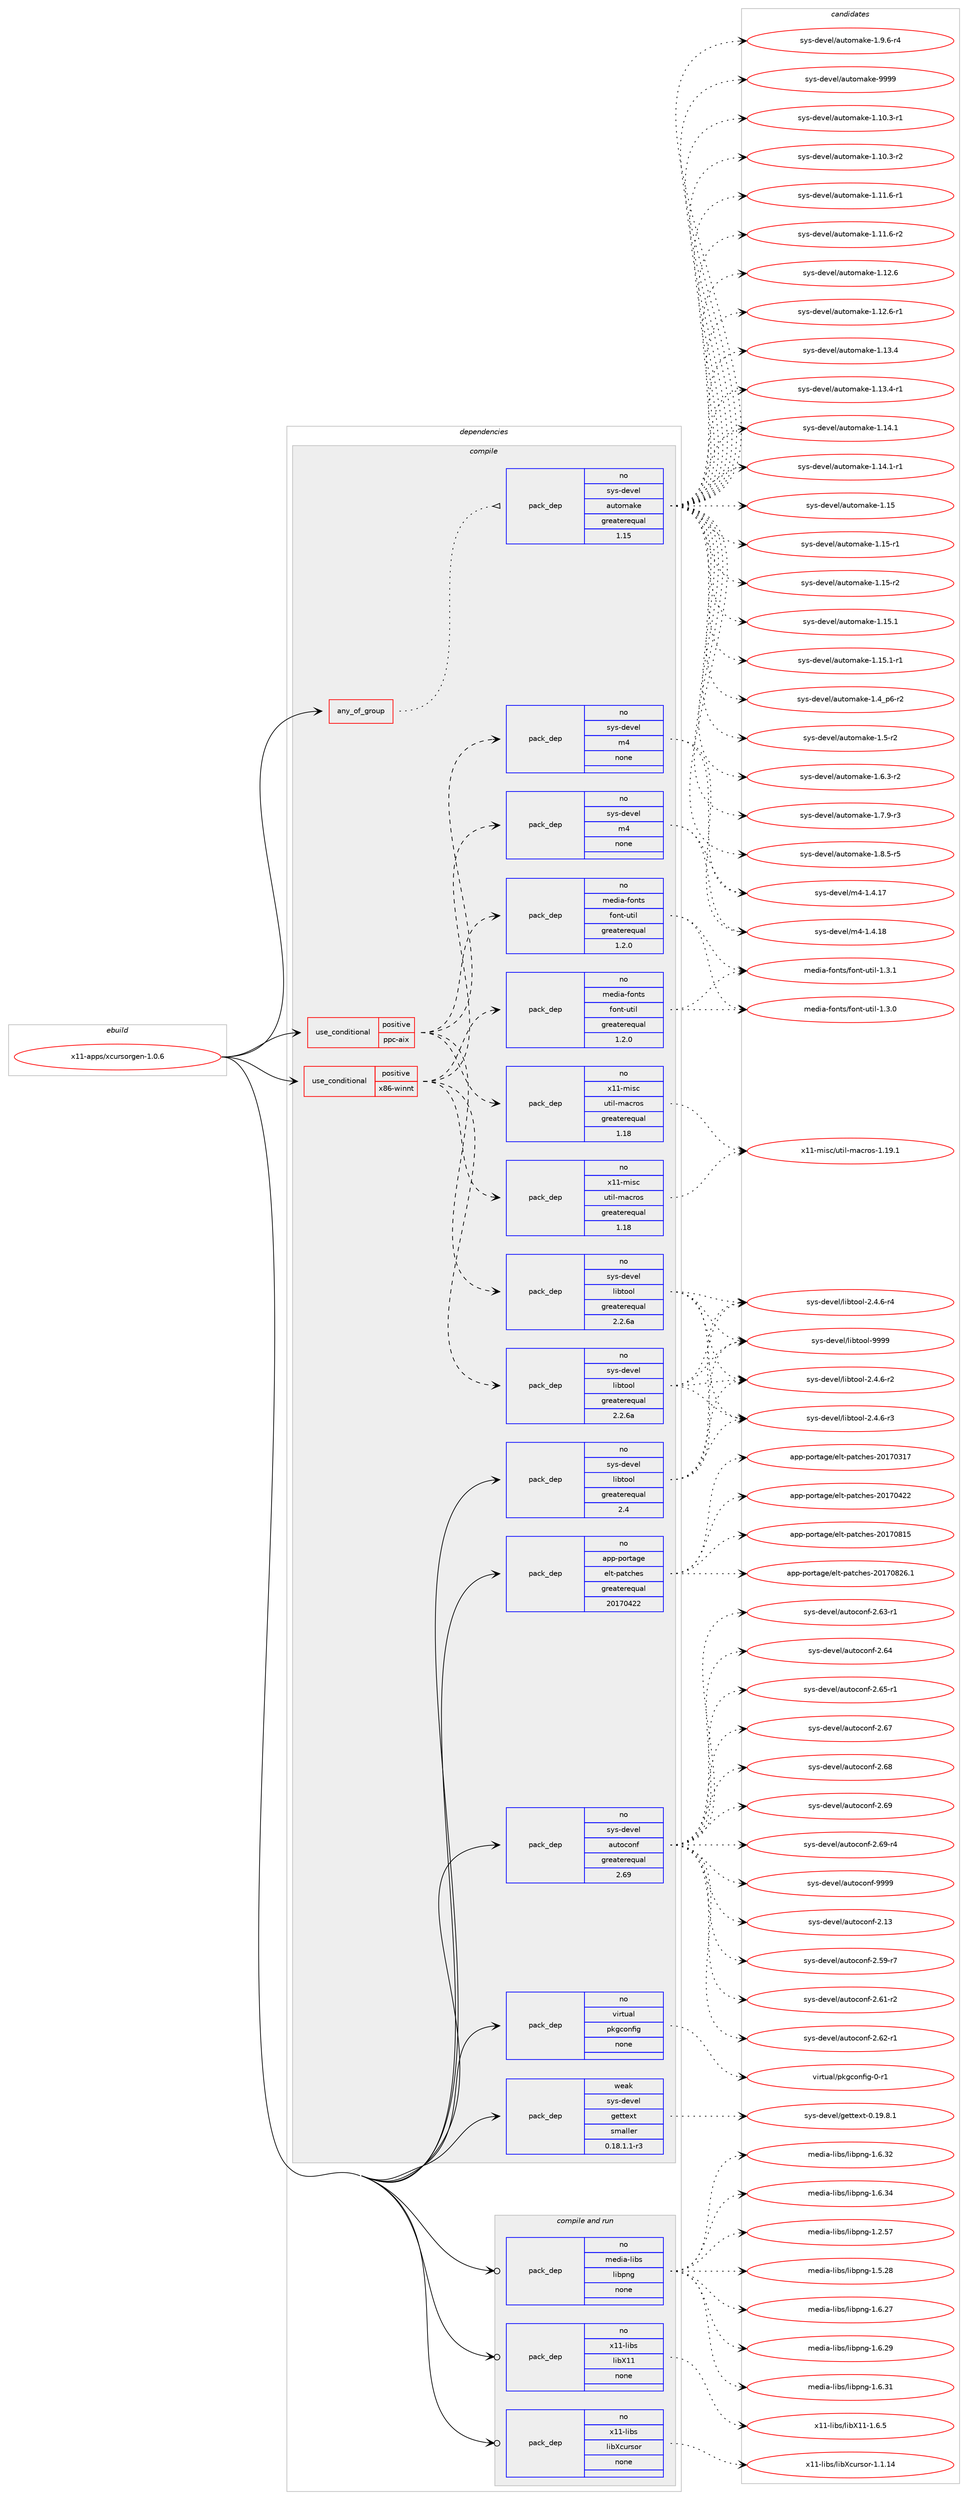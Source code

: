 digraph prolog {

# *************
# Graph options
# *************

newrank=true;
concentrate=true;
compound=true;
graph [rankdir=LR,fontname=Helvetica,fontsize=10,ranksep=1.5];#, ranksep=2.5, nodesep=0.2];
edge  [arrowhead=vee];
node  [fontname=Helvetica,fontsize=10];

# **********
# The ebuild
# **********

subgraph cluster_leftcol {
color=gray;
rank=same;
label=<<i>ebuild</i>>;
id [label="x11-apps/xcursorgen-1.0.6", color=red, width=4, href="../x11-apps/xcursorgen-1.0.6.svg"];
}

# ****************
# The dependencies
# ****************

subgraph cluster_midcol {
color=gray;
label=<<i>dependencies</i>>;
subgraph cluster_compile {
fillcolor="#eeeeee";
style=filled;
label=<<i>compile</i>>;
subgraph any9042 {
dependency509852 [label=<<TABLE BORDER="0" CELLBORDER="1" CELLSPACING="0" CELLPADDING="4"><TR><TD CELLPADDING="10">any_of_group</TD></TR></TABLE>>, shape=none, color=red];subgraph pack378989 {
dependency509853 [label=<<TABLE BORDER="0" CELLBORDER="1" CELLSPACING="0" CELLPADDING="4" WIDTH="220"><TR><TD ROWSPAN="6" CELLPADDING="30">pack_dep</TD></TR><TR><TD WIDTH="110">no</TD></TR><TR><TD>sys-devel</TD></TR><TR><TD>automake</TD></TR><TR><TD>greaterequal</TD></TR><TR><TD>1.15</TD></TR></TABLE>>, shape=none, color=blue];
}
dependency509852:e -> dependency509853:w [weight=20,style="dotted",arrowhead="oinv"];
}
id:e -> dependency509852:w [weight=20,style="solid",arrowhead="vee"];
subgraph cond121482 {
dependency509854 [label=<<TABLE BORDER="0" CELLBORDER="1" CELLSPACING="0" CELLPADDING="4"><TR><TD ROWSPAN="3" CELLPADDING="10">use_conditional</TD></TR><TR><TD>positive</TD></TR><TR><TD>ppc-aix</TD></TR></TABLE>>, shape=none, color=red];
subgraph pack378990 {
dependency509855 [label=<<TABLE BORDER="0" CELLBORDER="1" CELLSPACING="0" CELLPADDING="4" WIDTH="220"><TR><TD ROWSPAN="6" CELLPADDING="30">pack_dep</TD></TR><TR><TD WIDTH="110">no</TD></TR><TR><TD>sys-devel</TD></TR><TR><TD>libtool</TD></TR><TR><TD>greaterequal</TD></TR><TR><TD>2.2.6a</TD></TR></TABLE>>, shape=none, color=blue];
}
dependency509854:e -> dependency509855:w [weight=20,style="dashed",arrowhead="vee"];
subgraph pack378991 {
dependency509856 [label=<<TABLE BORDER="0" CELLBORDER="1" CELLSPACING="0" CELLPADDING="4" WIDTH="220"><TR><TD ROWSPAN="6" CELLPADDING="30">pack_dep</TD></TR><TR><TD WIDTH="110">no</TD></TR><TR><TD>sys-devel</TD></TR><TR><TD>m4</TD></TR><TR><TD>none</TD></TR><TR><TD></TD></TR></TABLE>>, shape=none, color=blue];
}
dependency509854:e -> dependency509856:w [weight=20,style="dashed",arrowhead="vee"];
subgraph pack378992 {
dependency509857 [label=<<TABLE BORDER="0" CELLBORDER="1" CELLSPACING="0" CELLPADDING="4" WIDTH="220"><TR><TD ROWSPAN="6" CELLPADDING="30">pack_dep</TD></TR><TR><TD WIDTH="110">no</TD></TR><TR><TD>x11-misc</TD></TR><TR><TD>util-macros</TD></TR><TR><TD>greaterequal</TD></TR><TR><TD>1.18</TD></TR></TABLE>>, shape=none, color=blue];
}
dependency509854:e -> dependency509857:w [weight=20,style="dashed",arrowhead="vee"];
subgraph pack378993 {
dependency509858 [label=<<TABLE BORDER="0" CELLBORDER="1" CELLSPACING="0" CELLPADDING="4" WIDTH="220"><TR><TD ROWSPAN="6" CELLPADDING="30">pack_dep</TD></TR><TR><TD WIDTH="110">no</TD></TR><TR><TD>media-fonts</TD></TR><TR><TD>font-util</TD></TR><TR><TD>greaterequal</TD></TR><TR><TD>1.2.0</TD></TR></TABLE>>, shape=none, color=blue];
}
dependency509854:e -> dependency509858:w [weight=20,style="dashed",arrowhead="vee"];
}
id:e -> dependency509854:w [weight=20,style="solid",arrowhead="vee"];
subgraph cond121483 {
dependency509859 [label=<<TABLE BORDER="0" CELLBORDER="1" CELLSPACING="0" CELLPADDING="4"><TR><TD ROWSPAN="3" CELLPADDING="10">use_conditional</TD></TR><TR><TD>positive</TD></TR><TR><TD>x86-winnt</TD></TR></TABLE>>, shape=none, color=red];
subgraph pack378994 {
dependency509860 [label=<<TABLE BORDER="0" CELLBORDER="1" CELLSPACING="0" CELLPADDING="4" WIDTH="220"><TR><TD ROWSPAN="6" CELLPADDING="30">pack_dep</TD></TR><TR><TD WIDTH="110">no</TD></TR><TR><TD>sys-devel</TD></TR><TR><TD>libtool</TD></TR><TR><TD>greaterequal</TD></TR><TR><TD>2.2.6a</TD></TR></TABLE>>, shape=none, color=blue];
}
dependency509859:e -> dependency509860:w [weight=20,style="dashed",arrowhead="vee"];
subgraph pack378995 {
dependency509861 [label=<<TABLE BORDER="0" CELLBORDER="1" CELLSPACING="0" CELLPADDING="4" WIDTH="220"><TR><TD ROWSPAN="6" CELLPADDING="30">pack_dep</TD></TR><TR><TD WIDTH="110">no</TD></TR><TR><TD>sys-devel</TD></TR><TR><TD>m4</TD></TR><TR><TD>none</TD></TR><TR><TD></TD></TR></TABLE>>, shape=none, color=blue];
}
dependency509859:e -> dependency509861:w [weight=20,style="dashed",arrowhead="vee"];
subgraph pack378996 {
dependency509862 [label=<<TABLE BORDER="0" CELLBORDER="1" CELLSPACING="0" CELLPADDING="4" WIDTH="220"><TR><TD ROWSPAN="6" CELLPADDING="30">pack_dep</TD></TR><TR><TD WIDTH="110">no</TD></TR><TR><TD>x11-misc</TD></TR><TR><TD>util-macros</TD></TR><TR><TD>greaterequal</TD></TR><TR><TD>1.18</TD></TR></TABLE>>, shape=none, color=blue];
}
dependency509859:e -> dependency509862:w [weight=20,style="dashed",arrowhead="vee"];
subgraph pack378997 {
dependency509863 [label=<<TABLE BORDER="0" CELLBORDER="1" CELLSPACING="0" CELLPADDING="4" WIDTH="220"><TR><TD ROWSPAN="6" CELLPADDING="30">pack_dep</TD></TR><TR><TD WIDTH="110">no</TD></TR><TR><TD>media-fonts</TD></TR><TR><TD>font-util</TD></TR><TR><TD>greaterequal</TD></TR><TR><TD>1.2.0</TD></TR></TABLE>>, shape=none, color=blue];
}
dependency509859:e -> dependency509863:w [weight=20,style="dashed",arrowhead="vee"];
}
id:e -> dependency509859:w [weight=20,style="solid",arrowhead="vee"];
subgraph pack378998 {
dependency509864 [label=<<TABLE BORDER="0" CELLBORDER="1" CELLSPACING="0" CELLPADDING="4" WIDTH="220"><TR><TD ROWSPAN="6" CELLPADDING="30">pack_dep</TD></TR><TR><TD WIDTH="110">no</TD></TR><TR><TD>app-portage</TD></TR><TR><TD>elt-patches</TD></TR><TR><TD>greaterequal</TD></TR><TR><TD>20170422</TD></TR></TABLE>>, shape=none, color=blue];
}
id:e -> dependency509864:w [weight=20,style="solid",arrowhead="vee"];
subgraph pack378999 {
dependency509865 [label=<<TABLE BORDER="0" CELLBORDER="1" CELLSPACING="0" CELLPADDING="4" WIDTH="220"><TR><TD ROWSPAN="6" CELLPADDING="30">pack_dep</TD></TR><TR><TD WIDTH="110">no</TD></TR><TR><TD>sys-devel</TD></TR><TR><TD>autoconf</TD></TR><TR><TD>greaterequal</TD></TR><TR><TD>2.69</TD></TR></TABLE>>, shape=none, color=blue];
}
id:e -> dependency509865:w [weight=20,style="solid",arrowhead="vee"];
subgraph pack379000 {
dependency509866 [label=<<TABLE BORDER="0" CELLBORDER="1" CELLSPACING="0" CELLPADDING="4" WIDTH="220"><TR><TD ROWSPAN="6" CELLPADDING="30">pack_dep</TD></TR><TR><TD WIDTH="110">no</TD></TR><TR><TD>sys-devel</TD></TR><TR><TD>libtool</TD></TR><TR><TD>greaterequal</TD></TR><TR><TD>2.4</TD></TR></TABLE>>, shape=none, color=blue];
}
id:e -> dependency509866:w [weight=20,style="solid",arrowhead="vee"];
subgraph pack379001 {
dependency509867 [label=<<TABLE BORDER="0" CELLBORDER="1" CELLSPACING="0" CELLPADDING="4" WIDTH="220"><TR><TD ROWSPAN="6" CELLPADDING="30">pack_dep</TD></TR><TR><TD WIDTH="110">no</TD></TR><TR><TD>virtual</TD></TR><TR><TD>pkgconfig</TD></TR><TR><TD>none</TD></TR><TR><TD></TD></TR></TABLE>>, shape=none, color=blue];
}
id:e -> dependency509867:w [weight=20,style="solid",arrowhead="vee"];
subgraph pack379002 {
dependency509868 [label=<<TABLE BORDER="0" CELLBORDER="1" CELLSPACING="0" CELLPADDING="4" WIDTH="220"><TR><TD ROWSPAN="6" CELLPADDING="30">pack_dep</TD></TR><TR><TD WIDTH="110">weak</TD></TR><TR><TD>sys-devel</TD></TR><TR><TD>gettext</TD></TR><TR><TD>smaller</TD></TR><TR><TD>0.18.1.1-r3</TD></TR></TABLE>>, shape=none, color=blue];
}
id:e -> dependency509868:w [weight=20,style="solid",arrowhead="vee"];
}
subgraph cluster_compileandrun {
fillcolor="#eeeeee";
style=filled;
label=<<i>compile and run</i>>;
subgraph pack379003 {
dependency509869 [label=<<TABLE BORDER="0" CELLBORDER="1" CELLSPACING="0" CELLPADDING="4" WIDTH="220"><TR><TD ROWSPAN="6" CELLPADDING="30">pack_dep</TD></TR><TR><TD WIDTH="110">no</TD></TR><TR><TD>media-libs</TD></TR><TR><TD>libpng</TD></TR><TR><TD>none</TD></TR><TR><TD></TD></TR></TABLE>>, shape=none, color=blue];
}
id:e -> dependency509869:w [weight=20,style="solid",arrowhead="odotvee"];
subgraph pack379004 {
dependency509870 [label=<<TABLE BORDER="0" CELLBORDER="1" CELLSPACING="0" CELLPADDING="4" WIDTH="220"><TR><TD ROWSPAN="6" CELLPADDING="30">pack_dep</TD></TR><TR><TD WIDTH="110">no</TD></TR><TR><TD>x11-libs</TD></TR><TR><TD>libX11</TD></TR><TR><TD>none</TD></TR><TR><TD></TD></TR></TABLE>>, shape=none, color=blue];
}
id:e -> dependency509870:w [weight=20,style="solid",arrowhead="odotvee"];
subgraph pack379005 {
dependency509871 [label=<<TABLE BORDER="0" CELLBORDER="1" CELLSPACING="0" CELLPADDING="4" WIDTH="220"><TR><TD ROWSPAN="6" CELLPADDING="30">pack_dep</TD></TR><TR><TD WIDTH="110">no</TD></TR><TR><TD>x11-libs</TD></TR><TR><TD>libXcursor</TD></TR><TR><TD>none</TD></TR><TR><TD></TD></TR></TABLE>>, shape=none, color=blue];
}
id:e -> dependency509871:w [weight=20,style="solid",arrowhead="odotvee"];
}
subgraph cluster_run {
fillcolor="#eeeeee";
style=filled;
label=<<i>run</i>>;
}
}

# **************
# The candidates
# **************

subgraph cluster_choices {
rank=same;
color=gray;
label=<<i>candidates</i>>;

subgraph choice378989 {
color=black;
nodesep=1;
choice11512111545100101118101108479711711611110997107101454946494846514511449 [label="sys-devel/automake-1.10.3-r1", color=red, width=4,href="../sys-devel/automake-1.10.3-r1.svg"];
choice11512111545100101118101108479711711611110997107101454946494846514511450 [label="sys-devel/automake-1.10.3-r2", color=red, width=4,href="../sys-devel/automake-1.10.3-r2.svg"];
choice11512111545100101118101108479711711611110997107101454946494946544511449 [label="sys-devel/automake-1.11.6-r1", color=red, width=4,href="../sys-devel/automake-1.11.6-r1.svg"];
choice11512111545100101118101108479711711611110997107101454946494946544511450 [label="sys-devel/automake-1.11.6-r2", color=red, width=4,href="../sys-devel/automake-1.11.6-r2.svg"];
choice1151211154510010111810110847971171161111099710710145494649504654 [label="sys-devel/automake-1.12.6", color=red, width=4,href="../sys-devel/automake-1.12.6.svg"];
choice11512111545100101118101108479711711611110997107101454946495046544511449 [label="sys-devel/automake-1.12.6-r1", color=red, width=4,href="../sys-devel/automake-1.12.6-r1.svg"];
choice1151211154510010111810110847971171161111099710710145494649514652 [label="sys-devel/automake-1.13.4", color=red, width=4,href="../sys-devel/automake-1.13.4.svg"];
choice11512111545100101118101108479711711611110997107101454946495146524511449 [label="sys-devel/automake-1.13.4-r1", color=red, width=4,href="../sys-devel/automake-1.13.4-r1.svg"];
choice1151211154510010111810110847971171161111099710710145494649524649 [label="sys-devel/automake-1.14.1", color=red, width=4,href="../sys-devel/automake-1.14.1.svg"];
choice11512111545100101118101108479711711611110997107101454946495246494511449 [label="sys-devel/automake-1.14.1-r1", color=red, width=4,href="../sys-devel/automake-1.14.1-r1.svg"];
choice115121115451001011181011084797117116111109971071014549464953 [label="sys-devel/automake-1.15", color=red, width=4,href="../sys-devel/automake-1.15.svg"];
choice1151211154510010111810110847971171161111099710710145494649534511449 [label="sys-devel/automake-1.15-r1", color=red, width=4,href="../sys-devel/automake-1.15-r1.svg"];
choice1151211154510010111810110847971171161111099710710145494649534511450 [label="sys-devel/automake-1.15-r2", color=red, width=4,href="../sys-devel/automake-1.15-r2.svg"];
choice1151211154510010111810110847971171161111099710710145494649534649 [label="sys-devel/automake-1.15.1", color=red, width=4,href="../sys-devel/automake-1.15.1.svg"];
choice11512111545100101118101108479711711611110997107101454946495346494511449 [label="sys-devel/automake-1.15.1-r1", color=red, width=4,href="../sys-devel/automake-1.15.1-r1.svg"];
choice115121115451001011181011084797117116111109971071014549465295112544511450 [label="sys-devel/automake-1.4_p6-r2", color=red, width=4,href="../sys-devel/automake-1.4_p6-r2.svg"];
choice11512111545100101118101108479711711611110997107101454946534511450 [label="sys-devel/automake-1.5-r2", color=red, width=4,href="../sys-devel/automake-1.5-r2.svg"];
choice115121115451001011181011084797117116111109971071014549465446514511450 [label="sys-devel/automake-1.6.3-r2", color=red, width=4,href="../sys-devel/automake-1.6.3-r2.svg"];
choice115121115451001011181011084797117116111109971071014549465546574511451 [label="sys-devel/automake-1.7.9-r3", color=red, width=4,href="../sys-devel/automake-1.7.9-r3.svg"];
choice115121115451001011181011084797117116111109971071014549465646534511453 [label="sys-devel/automake-1.8.5-r5", color=red, width=4,href="../sys-devel/automake-1.8.5-r5.svg"];
choice115121115451001011181011084797117116111109971071014549465746544511452 [label="sys-devel/automake-1.9.6-r4", color=red, width=4,href="../sys-devel/automake-1.9.6-r4.svg"];
choice115121115451001011181011084797117116111109971071014557575757 [label="sys-devel/automake-9999", color=red, width=4,href="../sys-devel/automake-9999.svg"];
dependency509853:e -> choice11512111545100101118101108479711711611110997107101454946494846514511449:w [style=dotted,weight="100"];
dependency509853:e -> choice11512111545100101118101108479711711611110997107101454946494846514511450:w [style=dotted,weight="100"];
dependency509853:e -> choice11512111545100101118101108479711711611110997107101454946494946544511449:w [style=dotted,weight="100"];
dependency509853:e -> choice11512111545100101118101108479711711611110997107101454946494946544511450:w [style=dotted,weight="100"];
dependency509853:e -> choice1151211154510010111810110847971171161111099710710145494649504654:w [style=dotted,weight="100"];
dependency509853:e -> choice11512111545100101118101108479711711611110997107101454946495046544511449:w [style=dotted,weight="100"];
dependency509853:e -> choice1151211154510010111810110847971171161111099710710145494649514652:w [style=dotted,weight="100"];
dependency509853:e -> choice11512111545100101118101108479711711611110997107101454946495146524511449:w [style=dotted,weight="100"];
dependency509853:e -> choice1151211154510010111810110847971171161111099710710145494649524649:w [style=dotted,weight="100"];
dependency509853:e -> choice11512111545100101118101108479711711611110997107101454946495246494511449:w [style=dotted,weight="100"];
dependency509853:e -> choice115121115451001011181011084797117116111109971071014549464953:w [style=dotted,weight="100"];
dependency509853:e -> choice1151211154510010111810110847971171161111099710710145494649534511449:w [style=dotted,weight="100"];
dependency509853:e -> choice1151211154510010111810110847971171161111099710710145494649534511450:w [style=dotted,weight="100"];
dependency509853:e -> choice1151211154510010111810110847971171161111099710710145494649534649:w [style=dotted,weight="100"];
dependency509853:e -> choice11512111545100101118101108479711711611110997107101454946495346494511449:w [style=dotted,weight="100"];
dependency509853:e -> choice115121115451001011181011084797117116111109971071014549465295112544511450:w [style=dotted,weight="100"];
dependency509853:e -> choice11512111545100101118101108479711711611110997107101454946534511450:w [style=dotted,weight="100"];
dependency509853:e -> choice115121115451001011181011084797117116111109971071014549465446514511450:w [style=dotted,weight="100"];
dependency509853:e -> choice115121115451001011181011084797117116111109971071014549465546574511451:w [style=dotted,weight="100"];
dependency509853:e -> choice115121115451001011181011084797117116111109971071014549465646534511453:w [style=dotted,weight="100"];
dependency509853:e -> choice115121115451001011181011084797117116111109971071014549465746544511452:w [style=dotted,weight="100"];
dependency509853:e -> choice115121115451001011181011084797117116111109971071014557575757:w [style=dotted,weight="100"];
}
subgraph choice378990 {
color=black;
nodesep=1;
choice1151211154510010111810110847108105981161111111084550465246544511450 [label="sys-devel/libtool-2.4.6-r2", color=red, width=4,href="../sys-devel/libtool-2.4.6-r2.svg"];
choice1151211154510010111810110847108105981161111111084550465246544511451 [label="sys-devel/libtool-2.4.6-r3", color=red, width=4,href="../sys-devel/libtool-2.4.6-r3.svg"];
choice1151211154510010111810110847108105981161111111084550465246544511452 [label="sys-devel/libtool-2.4.6-r4", color=red, width=4,href="../sys-devel/libtool-2.4.6-r4.svg"];
choice1151211154510010111810110847108105981161111111084557575757 [label="sys-devel/libtool-9999", color=red, width=4,href="../sys-devel/libtool-9999.svg"];
dependency509855:e -> choice1151211154510010111810110847108105981161111111084550465246544511450:w [style=dotted,weight="100"];
dependency509855:e -> choice1151211154510010111810110847108105981161111111084550465246544511451:w [style=dotted,weight="100"];
dependency509855:e -> choice1151211154510010111810110847108105981161111111084550465246544511452:w [style=dotted,weight="100"];
dependency509855:e -> choice1151211154510010111810110847108105981161111111084557575757:w [style=dotted,weight="100"];
}
subgraph choice378991 {
color=black;
nodesep=1;
choice11512111545100101118101108471095245494652464955 [label="sys-devel/m4-1.4.17", color=red, width=4,href="../sys-devel/m4-1.4.17.svg"];
choice11512111545100101118101108471095245494652464956 [label="sys-devel/m4-1.4.18", color=red, width=4,href="../sys-devel/m4-1.4.18.svg"];
dependency509856:e -> choice11512111545100101118101108471095245494652464955:w [style=dotted,weight="100"];
dependency509856:e -> choice11512111545100101118101108471095245494652464956:w [style=dotted,weight="100"];
}
subgraph choice378992 {
color=black;
nodesep=1;
choice120494945109105115994711711610510845109979911411111545494649574649 [label="x11-misc/util-macros-1.19.1", color=red, width=4,href="../x11-misc/util-macros-1.19.1.svg"];
dependency509857:e -> choice120494945109105115994711711610510845109979911411111545494649574649:w [style=dotted,weight="100"];
}
subgraph choice378993 {
color=black;
nodesep=1;
choice10910110010597451021111101161154710211111011645117116105108454946514648 [label="media-fonts/font-util-1.3.0", color=red, width=4,href="../media-fonts/font-util-1.3.0.svg"];
choice10910110010597451021111101161154710211111011645117116105108454946514649 [label="media-fonts/font-util-1.3.1", color=red, width=4,href="../media-fonts/font-util-1.3.1.svg"];
dependency509858:e -> choice10910110010597451021111101161154710211111011645117116105108454946514648:w [style=dotted,weight="100"];
dependency509858:e -> choice10910110010597451021111101161154710211111011645117116105108454946514649:w [style=dotted,weight="100"];
}
subgraph choice378994 {
color=black;
nodesep=1;
choice1151211154510010111810110847108105981161111111084550465246544511450 [label="sys-devel/libtool-2.4.6-r2", color=red, width=4,href="../sys-devel/libtool-2.4.6-r2.svg"];
choice1151211154510010111810110847108105981161111111084550465246544511451 [label="sys-devel/libtool-2.4.6-r3", color=red, width=4,href="../sys-devel/libtool-2.4.6-r3.svg"];
choice1151211154510010111810110847108105981161111111084550465246544511452 [label="sys-devel/libtool-2.4.6-r4", color=red, width=4,href="../sys-devel/libtool-2.4.6-r4.svg"];
choice1151211154510010111810110847108105981161111111084557575757 [label="sys-devel/libtool-9999", color=red, width=4,href="../sys-devel/libtool-9999.svg"];
dependency509860:e -> choice1151211154510010111810110847108105981161111111084550465246544511450:w [style=dotted,weight="100"];
dependency509860:e -> choice1151211154510010111810110847108105981161111111084550465246544511451:w [style=dotted,weight="100"];
dependency509860:e -> choice1151211154510010111810110847108105981161111111084550465246544511452:w [style=dotted,weight="100"];
dependency509860:e -> choice1151211154510010111810110847108105981161111111084557575757:w [style=dotted,weight="100"];
}
subgraph choice378995 {
color=black;
nodesep=1;
choice11512111545100101118101108471095245494652464955 [label="sys-devel/m4-1.4.17", color=red, width=4,href="../sys-devel/m4-1.4.17.svg"];
choice11512111545100101118101108471095245494652464956 [label="sys-devel/m4-1.4.18", color=red, width=4,href="../sys-devel/m4-1.4.18.svg"];
dependency509861:e -> choice11512111545100101118101108471095245494652464955:w [style=dotted,weight="100"];
dependency509861:e -> choice11512111545100101118101108471095245494652464956:w [style=dotted,weight="100"];
}
subgraph choice378996 {
color=black;
nodesep=1;
choice120494945109105115994711711610510845109979911411111545494649574649 [label="x11-misc/util-macros-1.19.1", color=red, width=4,href="../x11-misc/util-macros-1.19.1.svg"];
dependency509862:e -> choice120494945109105115994711711610510845109979911411111545494649574649:w [style=dotted,weight="100"];
}
subgraph choice378997 {
color=black;
nodesep=1;
choice10910110010597451021111101161154710211111011645117116105108454946514648 [label="media-fonts/font-util-1.3.0", color=red, width=4,href="../media-fonts/font-util-1.3.0.svg"];
choice10910110010597451021111101161154710211111011645117116105108454946514649 [label="media-fonts/font-util-1.3.1", color=red, width=4,href="../media-fonts/font-util-1.3.1.svg"];
dependency509863:e -> choice10910110010597451021111101161154710211111011645117116105108454946514648:w [style=dotted,weight="100"];
dependency509863:e -> choice10910110010597451021111101161154710211111011645117116105108454946514649:w [style=dotted,weight="100"];
}
subgraph choice378998 {
color=black;
nodesep=1;
choice97112112451121111141169710310147101108116451129711699104101115455048495548514955 [label="app-portage/elt-patches-20170317", color=red, width=4,href="../app-portage/elt-patches-20170317.svg"];
choice97112112451121111141169710310147101108116451129711699104101115455048495548525050 [label="app-portage/elt-patches-20170422", color=red, width=4,href="../app-portage/elt-patches-20170422.svg"];
choice97112112451121111141169710310147101108116451129711699104101115455048495548564953 [label="app-portage/elt-patches-20170815", color=red, width=4,href="../app-portage/elt-patches-20170815.svg"];
choice971121124511211111411697103101471011081164511297116991041011154550484955485650544649 [label="app-portage/elt-patches-20170826.1", color=red, width=4,href="../app-portage/elt-patches-20170826.1.svg"];
dependency509864:e -> choice97112112451121111141169710310147101108116451129711699104101115455048495548514955:w [style=dotted,weight="100"];
dependency509864:e -> choice97112112451121111141169710310147101108116451129711699104101115455048495548525050:w [style=dotted,weight="100"];
dependency509864:e -> choice97112112451121111141169710310147101108116451129711699104101115455048495548564953:w [style=dotted,weight="100"];
dependency509864:e -> choice971121124511211111411697103101471011081164511297116991041011154550484955485650544649:w [style=dotted,weight="100"];
}
subgraph choice378999 {
color=black;
nodesep=1;
choice115121115451001011181011084797117116111991111101024550464951 [label="sys-devel/autoconf-2.13", color=red, width=4,href="../sys-devel/autoconf-2.13.svg"];
choice1151211154510010111810110847971171161119911111010245504653574511455 [label="sys-devel/autoconf-2.59-r7", color=red, width=4,href="../sys-devel/autoconf-2.59-r7.svg"];
choice1151211154510010111810110847971171161119911111010245504654494511450 [label="sys-devel/autoconf-2.61-r2", color=red, width=4,href="../sys-devel/autoconf-2.61-r2.svg"];
choice1151211154510010111810110847971171161119911111010245504654504511449 [label="sys-devel/autoconf-2.62-r1", color=red, width=4,href="../sys-devel/autoconf-2.62-r1.svg"];
choice1151211154510010111810110847971171161119911111010245504654514511449 [label="sys-devel/autoconf-2.63-r1", color=red, width=4,href="../sys-devel/autoconf-2.63-r1.svg"];
choice115121115451001011181011084797117116111991111101024550465452 [label="sys-devel/autoconf-2.64", color=red, width=4,href="../sys-devel/autoconf-2.64.svg"];
choice1151211154510010111810110847971171161119911111010245504654534511449 [label="sys-devel/autoconf-2.65-r1", color=red, width=4,href="../sys-devel/autoconf-2.65-r1.svg"];
choice115121115451001011181011084797117116111991111101024550465455 [label="sys-devel/autoconf-2.67", color=red, width=4,href="../sys-devel/autoconf-2.67.svg"];
choice115121115451001011181011084797117116111991111101024550465456 [label="sys-devel/autoconf-2.68", color=red, width=4,href="../sys-devel/autoconf-2.68.svg"];
choice115121115451001011181011084797117116111991111101024550465457 [label="sys-devel/autoconf-2.69", color=red, width=4,href="../sys-devel/autoconf-2.69.svg"];
choice1151211154510010111810110847971171161119911111010245504654574511452 [label="sys-devel/autoconf-2.69-r4", color=red, width=4,href="../sys-devel/autoconf-2.69-r4.svg"];
choice115121115451001011181011084797117116111991111101024557575757 [label="sys-devel/autoconf-9999", color=red, width=4,href="../sys-devel/autoconf-9999.svg"];
dependency509865:e -> choice115121115451001011181011084797117116111991111101024550464951:w [style=dotted,weight="100"];
dependency509865:e -> choice1151211154510010111810110847971171161119911111010245504653574511455:w [style=dotted,weight="100"];
dependency509865:e -> choice1151211154510010111810110847971171161119911111010245504654494511450:w [style=dotted,weight="100"];
dependency509865:e -> choice1151211154510010111810110847971171161119911111010245504654504511449:w [style=dotted,weight="100"];
dependency509865:e -> choice1151211154510010111810110847971171161119911111010245504654514511449:w [style=dotted,weight="100"];
dependency509865:e -> choice115121115451001011181011084797117116111991111101024550465452:w [style=dotted,weight="100"];
dependency509865:e -> choice1151211154510010111810110847971171161119911111010245504654534511449:w [style=dotted,weight="100"];
dependency509865:e -> choice115121115451001011181011084797117116111991111101024550465455:w [style=dotted,weight="100"];
dependency509865:e -> choice115121115451001011181011084797117116111991111101024550465456:w [style=dotted,weight="100"];
dependency509865:e -> choice115121115451001011181011084797117116111991111101024550465457:w [style=dotted,weight="100"];
dependency509865:e -> choice1151211154510010111810110847971171161119911111010245504654574511452:w [style=dotted,weight="100"];
dependency509865:e -> choice115121115451001011181011084797117116111991111101024557575757:w [style=dotted,weight="100"];
}
subgraph choice379000 {
color=black;
nodesep=1;
choice1151211154510010111810110847108105981161111111084550465246544511450 [label="sys-devel/libtool-2.4.6-r2", color=red, width=4,href="../sys-devel/libtool-2.4.6-r2.svg"];
choice1151211154510010111810110847108105981161111111084550465246544511451 [label="sys-devel/libtool-2.4.6-r3", color=red, width=4,href="../sys-devel/libtool-2.4.6-r3.svg"];
choice1151211154510010111810110847108105981161111111084550465246544511452 [label="sys-devel/libtool-2.4.6-r4", color=red, width=4,href="../sys-devel/libtool-2.4.6-r4.svg"];
choice1151211154510010111810110847108105981161111111084557575757 [label="sys-devel/libtool-9999", color=red, width=4,href="../sys-devel/libtool-9999.svg"];
dependency509866:e -> choice1151211154510010111810110847108105981161111111084550465246544511450:w [style=dotted,weight="100"];
dependency509866:e -> choice1151211154510010111810110847108105981161111111084550465246544511451:w [style=dotted,weight="100"];
dependency509866:e -> choice1151211154510010111810110847108105981161111111084550465246544511452:w [style=dotted,weight="100"];
dependency509866:e -> choice1151211154510010111810110847108105981161111111084557575757:w [style=dotted,weight="100"];
}
subgraph choice379001 {
color=black;
nodesep=1;
choice11810511411611797108471121071039911111010210510345484511449 [label="virtual/pkgconfig-0-r1", color=red, width=4,href="../virtual/pkgconfig-0-r1.svg"];
dependency509867:e -> choice11810511411611797108471121071039911111010210510345484511449:w [style=dotted,weight="100"];
}
subgraph choice379002 {
color=black;
nodesep=1;
choice1151211154510010111810110847103101116116101120116454846495746564649 [label="sys-devel/gettext-0.19.8.1", color=red, width=4,href="../sys-devel/gettext-0.19.8.1.svg"];
dependency509868:e -> choice1151211154510010111810110847103101116116101120116454846495746564649:w [style=dotted,weight="100"];
}
subgraph choice379003 {
color=black;
nodesep=1;
choice109101100105974510810598115471081059811211010345494650465355 [label="media-libs/libpng-1.2.57", color=red, width=4,href="../media-libs/libpng-1.2.57.svg"];
choice109101100105974510810598115471081059811211010345494653465056 [label="media-libs/libpng-1.5.28", color=red, width=4,href="../media-libs/libpng-1.5.28.svg"];
choice109101100105974510810598115471081059811211010345494654465055 [label="media-libs/libpng-1.6.27", color=red, width=4,href="../media-libs/libpng-1.6.27.svg"];
choice109101100105974510810598115471081059811211010345494654465057 [label="media-libs/libpng-1.6.29", color=red, width=4,href="../media-libs/libpng-1.6.29.svg"];
choice109101100105974510810598115471081059811211010345494654465149 [label="media-libs/libpng-1.6.31", color=red, width=4,href="../media-libs/libpng-1.6.31.svg"];
choice109101100105974510810598115471081059811211010345494654465150 [label="media-libs/libpng-1.6.32", color=red, width=4,href="../media-libs/libpng-1.6.32.svg"];
choice109101100105974510810598115471081059811211010345494654465152 [label="media-libs/libpng-1.6.34", color=red, width=4,href="../media-libs/libpng-1.6.34.svg"];
dependency509869:e -> choice109101100105974510810598115471081059811211010345494650465355:w [style=dotted,weight="100"];
dependency509869:e -> choice109101100105974510810598115471081059811211010345494653465056:w [style=dotted,weight="100"];
dependency509869:e -> choice109101100105974510810598115471081059811211010345494654465055:w [style=dotted,weight="100"];
dependency509869:e -> choice109101100105974510810598115471081059811211010345494654465057:w [style=dotted,weight="100"];
dependency509869:e -> choice109101100105974510810598115471081059811211010345494654465149:w [style=dotted,weight="100"];
dependency509869:e -> choice109101100105974510810598115471081059811211010345494654465150:w [style=dotted,weight="100"];
dependency509869:e -> choice109101100105974510810598115471081059811211010345494654465152:w [style=dotted,weight="100"];
}
subgraph choice379004 {
color=black;
nodesep=1;
choice120494945108105981154710810598884949454946544653 [label="x11-libs/libX11-1.6.5", color=red, width=4,href="../x11-libs/libX11-1.6.5.svg"];
dependency509870:e -> choice120494945108105981154710810598884949454946544653:w [style=dotted,weight="100"];
}
subgraph choice379005 {
color=black;
nodesep=1;
choice120494945108105981154710810598889911711411511111445494649464952 [label="x11-libs/libXcursor-1.1.14", color=red, width=4,href="../x11-libs/libXcursor-1.1.14.svg"];
dependency509871:e -> choice120494945108105981154710810598889911711411511111445494649464952:w [style=dotted,weight="100"];
}
}

}

